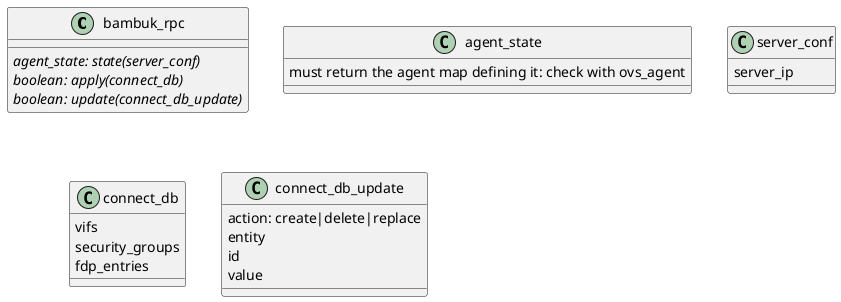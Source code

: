 @startuml

class bambuk_rpc {

  {abstract}agent_state: state(server_conf)
  {abstract}boolean: apply(connect_db)
  {abstract}boolean: update(connect_db_update)

}

class agent_state {
   must return the agent map defining it: check with ovs_agent
}

class server_conf {
   server_ip
}

class connect_db {
   vifs
   security_groups
   fdp_entries
}

class connect_db_update {
    action: create|delete|replace
    entity
    id
    value
}

@enduml